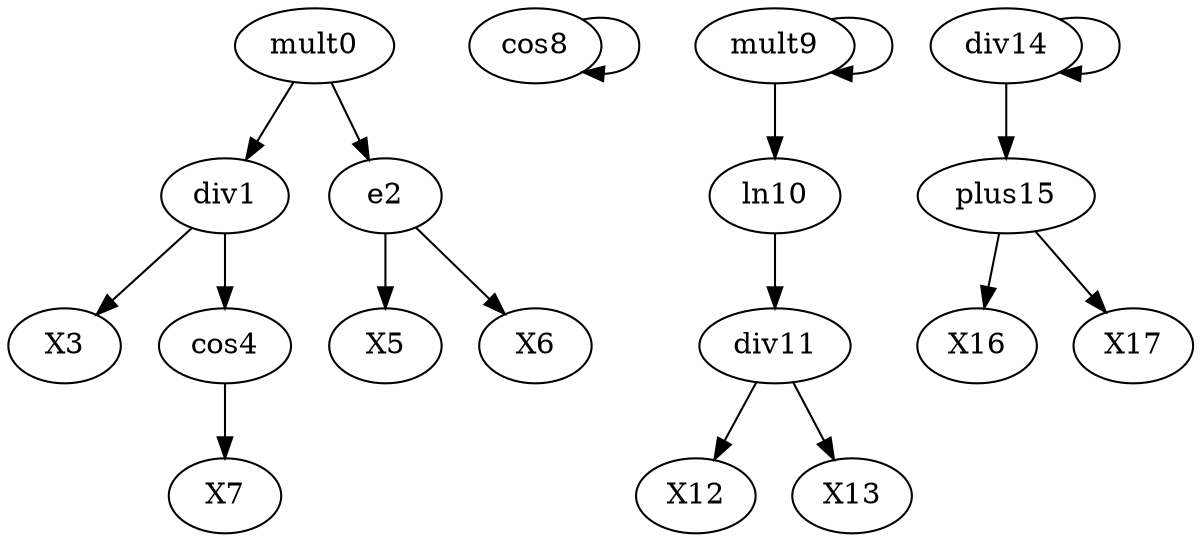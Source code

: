 digraph T {
	mult0 -> div1;
	mult0 -> e2;
	div1 -> X3;
	div1 -> cos4;
	e2 -> X5;
	e2 -> X6;
	cos4 -> X7;
	cos8 -> cos8;
	mult9 -> mult9;
	mult9 -> ln10;
	ln10 -> div11;
	div11 -> X12;
	div11 -> X13;
	div14 -> div14;
	div14 -> plus15;
	plus15 -> X16;
	plus15 -> X17;
}
